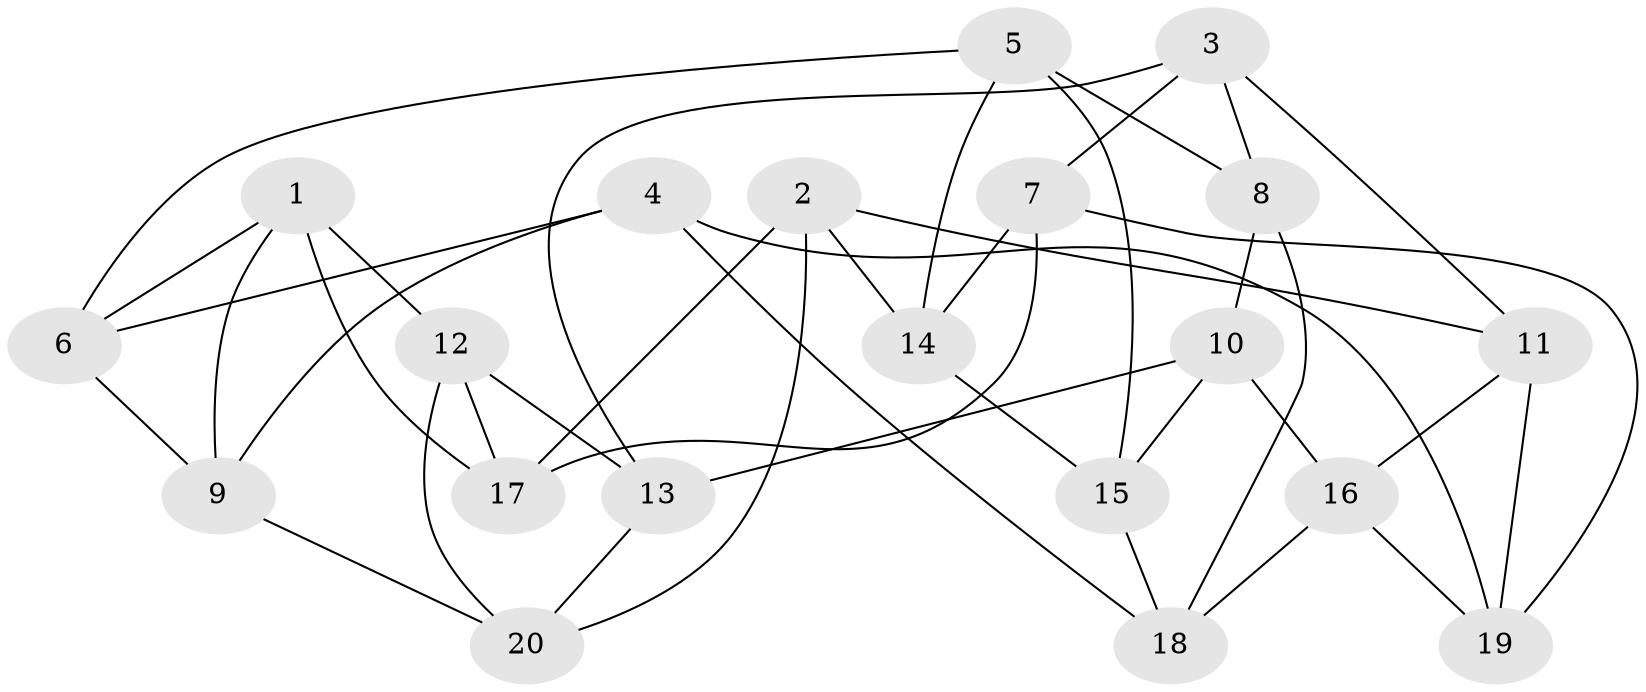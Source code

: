 // Generated by graph-tools (version 1.1) at 2025/46/02/15/25 05:46:28]
// undirected, 20 vertices, 40 edges
graph export_dot {
graph [start="1"]
  node [color=gray90,style=filled];
  1;
  2;
  3;
  4;
  5;
  6;
  7;
  8;
  9;
  10;
  11;
  12;
  13;
  14;
  15;
  16;
  17;
  18;
  19;
  20;
  1 -- 9;
  1 -- 6;
  1 -- 12;
  1 -- 17;
  2 -- 11;
  2 -- 14;
  2 -- 17;
  2 -- 20;
  3 -- 7;
  3 -- 13;
  3 -- 11;
  3 -- 8;
  4 -- 18;
  4 -- 19;
  4 -- 6;
  4 -- 9;
  5 -- 14;
  5 -- 15;
  5 -- 6;
  5 -- 8;
  6 -- 9;
  7 -- 19;
  7 -- 17;
  7 -- 14;
  8 -- 18;
  8 -- 10;
  9 -- 20;
  10 -- 13;
  10 -- 16;
  10 -- 15;
  11 -- 19;
  11 -- 16;
  12 -- 13;
  12 -- 20;
  12 -- 17;
  13 -- 20;
  14 -- 15;
  15 -- 18;
  16 -- 18;
  16 -- 19;
}

